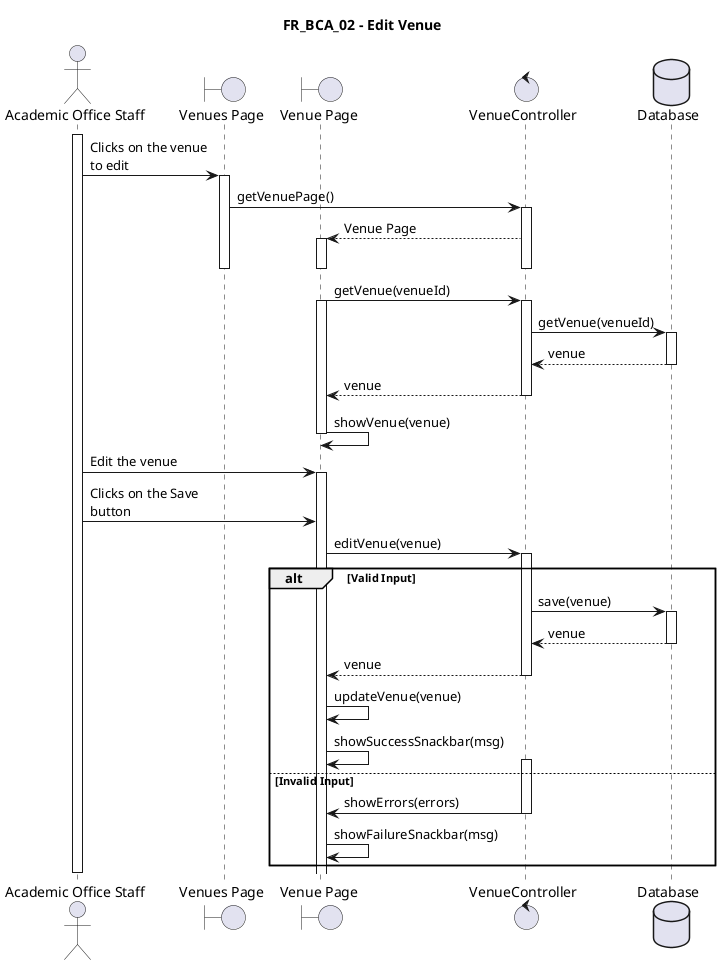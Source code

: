 @startuml FR_BCA_02
title FR_BCA_02 - Edit Venue
skinparam maxMessageSize 125

actor "Academic Office Staff" as eu
boundary "Venues Page" as fe
boundary "Venue Page" as fe2
control "VenueController" as ct
database "Database" as db

activate eu

eu -> fe ++ : Clicks on the venue to edit
fe -> ct ++ : getVenuePage()
ct --> fe2 ++-- : Venue Page
deactivate fe
deactivate fe2

fe2 -> ct ++ : getVenue(venueId)
activate fe2
ct -> db ++ : getVenue(venueId)
db --> ct -- : venue
ct --> fe2 -- : venue
fe2 -> fe2 : showVenue(venue)
deactivate fe2

eu -> fe2 ++ : Edit the venue
eu -> fe2 : Clicks on the Save button
fe2 -> ct ++ : editVenue(venue)

alt Valid Input
    ct -> db ++ : save(venue)
    return venue
    ct --> fe2 -- : venue
    fe2 -> fe2 : updateVenue(venue)
    fe2 -> fe2 : showSuccessSnackbar(msg)
else Invalid Input
    activate ct
    ct -> fe2 -- : showErrors(errors)
    fe2 -> fe2 : showFailureSnackbar(msg)
end

deactivate eu

@enduml